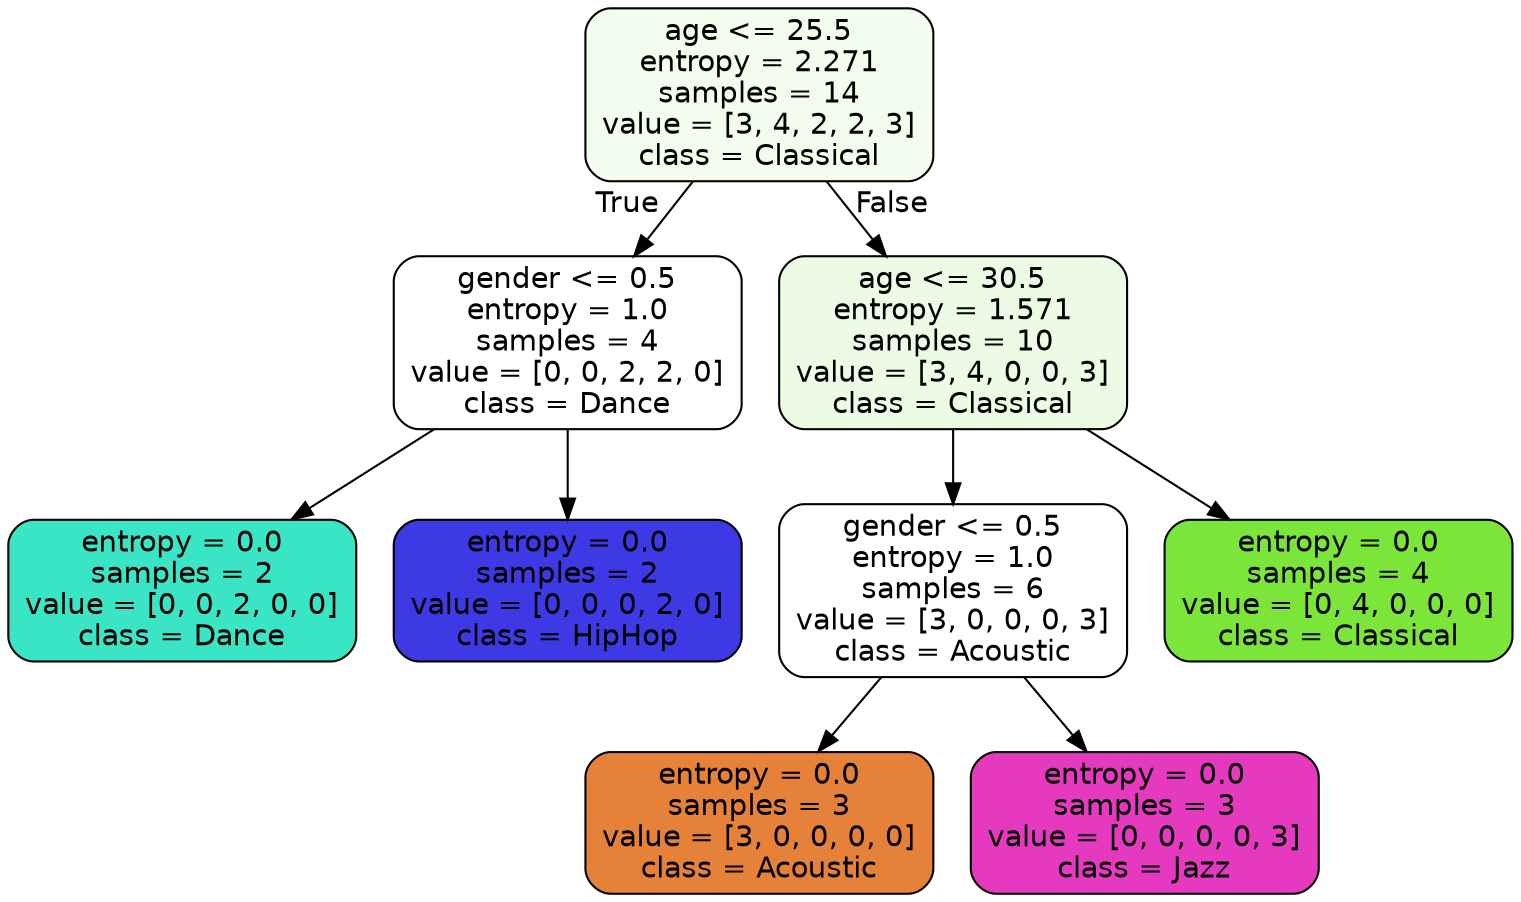 digraph Tree {
node [shape=box, style="filled, rounded", color="black", fontname="helvetica"] ;
edge [fontname="helvetica"] ;
0 [label="age <= 25.5\nentropy = 2.271\nsamples = 14\nvalue = [3, 4, 2, 2, 3]\nclass = Classical", fillcolor="#f3fded"] ;
1 [label="gender <= 0.5\nentropy = 1.0\nsamples = 4\nvalue = [0, 0, 2, 2, 0]\nclass = Dance", fillcolor="#ffffff"] ;
0 -> 1 [labeldistance=2.5, labelangle=45, headlabel="True"] ;
2 [label="entropy = 0.0\nsamples = 2\nvalue = [0, 0, 2, 0, 0]\nclass = Dance", fillcolor="#39e5c5"] ;
1 -> 2 ;
3 [label="entropy = 0.0\nsamples = 2\nvalue = [0, 0, 0, 2, 0]\nclass = HipHop", fillcolor="#3c39e5"] ;
1 -> 3 ;
4 [label="age <= 30.5\nentropy = 1.571\nsamples = 10\nvalue = [3, 4, 0, 0, 3]\nclass = Classical", fillcolor="#ecfbe3"] ;
0 -> 4 [labeldistance=2.5, labelangle=-45, headlabel="False"] ;
5 [label="gender <= 0.5\nentropy = 1.0\nsamples = 6\nvalue = [3, 0, 0, 0, 3]\nclass = Acoustic", fillcolor="#ffffff"] ;
4 -> 5 ;
6 [label="entropy = 0.0\nsamples = 3\nvalue = [3, 0, 0, 0, 0]\nclass = Acoustic", fillcolor="#e58139"] ;
5 -> 6 ;
7 [label="entropy = 0.0\nsamples = 3\nvalue = [0, 0, 0, 0, 3]\nclass = Jazz", fillcolor="#e539c0"] ;
5 -> 7 ;
8 [label="entropy = 0.0\nsamples = 4\nvalue = [0, 4, 0, 0, 0]\nclass = Classical", fillcolor="#7be539"] ;
4 -> 8 ;
}